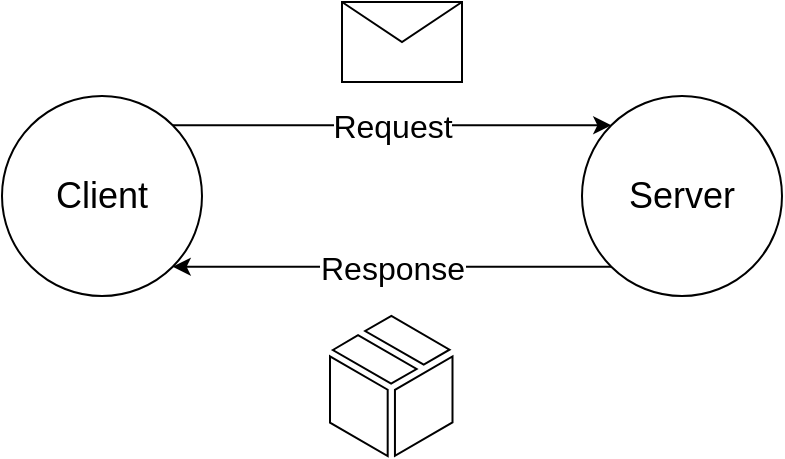 <mxfile version="22.1.2" type="device">
  <diagram name="Page-1" id="8EGf5PJ8fKklAHvfOpB1">
    <mxGraphModel dx="644" dy="563" grid="1" gridSize="10" guides="1" tooltips="1" connect="1" arrows="1" fold="1" page="1" pageScale="1" pageWidth="583" pageHeight="413" math="0" shadow="0">
      <root>
        <mxCell id="0" />
        <mxCell id="1" parent="0" />
        <mxCell id="h3yLgzIW3ePe9xJ3h8Ra-9" style="edgeStyle=orthogonalEdgeStyle;rounded=0;orthogonalLoop=1;jettySize=auto;html=1;exitX=1;exitY=0;exitDx=0;exitDy=0;entryX=0;entryY=0;entryDx=0;entryDy=0;" edge="1" parent="1" source="h3yLgzIW3ePe9xJ3h8Ra-1" target="h3yLgzIW3ePe9xJ3h8Ra-2">
          <mxGeometry relative="1" as="geometry" />
        </mxCell>
        <mxCell id="h3yLgzIW3ePe9xJ3h8Ra-21" value="Request" style="edgeLabel;html=1;align=center;verticalAlign=middle;resizable=0;points=[];fontSize=16;" vertex="1" connectable="0" parent="h3yLgzIW3ePe9xJ3h8Ra-9">
          <mxGeometry relative="1" as="geometry">
            <mxPoint as="offset" />
          </mxGeometry>
        </mxCell>
        <mxCell id="h3yLgzIW3ePe9xJ3h8Ra-1" value="Client" style="ellipse;whiteSpace=wrap;html=1;aspect=fixed;fontSize=18;" vertex="1" parent="1">
          <mxGeometry x="97" y="147" width="100" height="100" as="geometry" />
        </mxCell>
        <mxCell id="h3yLgzIW3ePe9xJ3h8Ra-10" style="edgeStyle=orthogonalEdgeStyle;rounded=0;orthogonalLoop=1;jettySize=auto;html=1;exitX=0;exitY=1;exitDx=0;exitDy=0;entryX=1;entryY=1;entryDx=0;entryDy=0;" edge="1" parent="1" source="h3yLgzIW3ePe9xJ3h8Ra-2" target="h3yLgzIW3ePe9xJ3h8Ra-1">
          <mxGeometry relative="1" as="geometry" />
        </mxCell>
        <mxCell id="h3yLgzIW3ePe9xJ3h8Ra-24" value="Response" style="edgeLabel;html=1;align=center;verticalAlign=middle;resizable=0;points=[];fontSize=16;" vertex="1" connectable="0" parent="h3yLgzIW3ePe9xJ3h8Ra-10">
          <mxGeometry relative="1" as="geometry">
            <mxPoint as="offset" />
          </mxGeometry>
        </mxCell>
        <mxCell id="h3yLgzIW3ePe9xJ3h8Ra-2" value="Server" style="ellipse;whiteSpace=wrap;html=1;aspect=fixed;fontSize=18;" vertex="1" parent="1">
          <mxGeometry x="387" y="147" width="100" height="100" as="geometry" />
        </mxCell>
        <mxCell id="h3yLgzIW3ePe9xJ3h8Ra-19" value="" style="shape=message;html=1;html=1;outlineConnect=0;labelPosition=center;verticalLabelPosition=bottom;align=center;verticalAlign=top;" vertex="1" parent="1">
          <mxGeometry x="267" y="100" width="60" height="40" as="geometry" />
        </mxCell>
        <mxCell id="h3yLgzIW3ePe9xJ3h8Ra-23" value="" style="verticalLabelPosition=bottom;html=1;verticalAlign=top;align=center;shape=mxgraph.azure.cloud_service_package_file;" vertex="1" parent="1">
          <mxGeometry x="261" y="257" width="61.25" height="70" as="geometry" />
        </mxCell>
      </root>
    </mxGraphModel>
  </diagram>
</mxfile>
